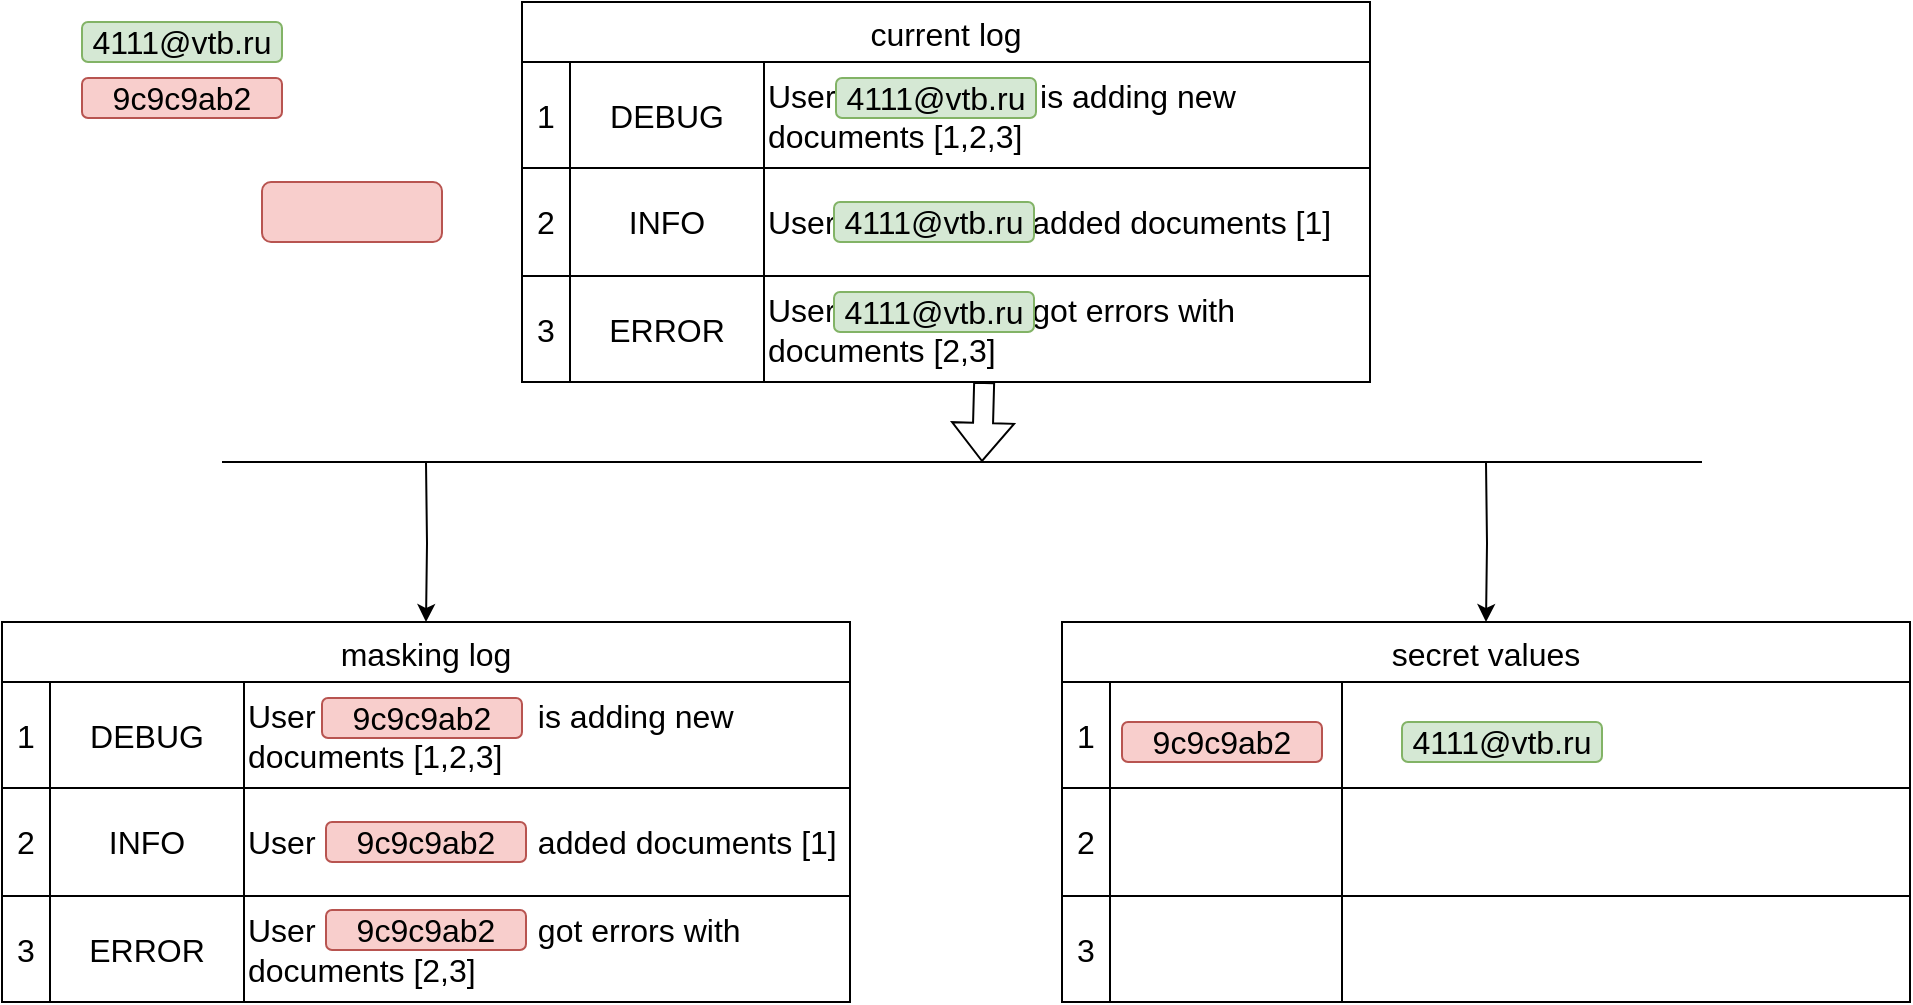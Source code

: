 <mxfile version="24.7.14">
  <diagram name="Страница — 1" id="ycBE9Uw_m0Uyuw0VL6rL">
    <mxGraphModel dx="1676" dy="527" grid="1" gridSize="10" guides="1" tooltips="1" connect="1" arrows="1" fold="1" page="1" pageScale="1" pageWidth="827" pageHeight="1169" math="0" shadow="0">
      <root>
        <mxCell id="0" />
        <mxCell id="1" parent="0" />
        <mxCell id="FCLQX8WhkADZpLjB1fGC-27" value="secret values" style="shape=table;startSize=30;container=1;collapsible=0;childLayout=tableLayout;strokeColor=default;fontSize=16;" vertex="1" parent="1">
          <mxGeometry x="480" y="410" width="424" height="190" as="geometry" />
        </mxCell>
        <mxCell id="FCLQX8WhkADZpLjB1fGC-28" value="" style="shape=tableRow;horizontal=0;startSize=0;swimlaneHead=0;swimlaneBody=0;strokeColor=inherit;top=0;left=0;bottom=0;right=0;collapsible=0;dropTarget=0;fillColor=none;points=[[0,0.5],[1,0.5]];portConstraint=eastwest;fontSize=16;" vertex="1" parent="FCLQX8WhkADZpLjB1fGC-27">
          <mxGeometry y="30" width="424" height="53" as="geometry" />
        </mxCell>
        <mxCell id="FCLQX8WhkADZpLjB1fGC-29" value="1" style="shape=partialRectangle;html=1;whiteSpace=wrap;connectable=0;strokeColor=inherit;overflow=hidden;fillColor=none;top=0;left=0;bottom=0;right=0;pointerEvents=1;fontSize=16;" vertex="1" parent="FCLQX8WhkADZpLjB1fGC-28">
          <mxGeometry width="24" height="53" as="geometry">
            <mxRectangle width="24" height="53" as="alternateBounds" />
          </mxGeometry>
        </mxCell>
        <mxCell id="FCLQX8WhkADZpLjB1fGC-30" value="" style="shape=partialRectangle;html=1;whiteSpace=wrap;connectable=0;strokeColor=inherit;overflow=hidden;fillColor=none;top=0;left=0;bottom=0;right=0;pointerEvents=1;fontSize=16;" vertex="1" parent="FCLQX8WhkADZpLjB1fGC-28">
          <mxGeometry x="24" width="116" height="53" as="geometry">
            <mxRectangle width="116" height="53" as="alternateBounds" />
          </mxGeometry>
        </mxCell>
        <mxCell id="FCLQX8WhkADZpLjB1fGC-31" value="" style="shape=partialRectangle;html=1;whiteSpace=wrap;connectable=0;strokeColor=inherit;overflow=hidden;fillColor=none;top=0;left=0;bottom=0;right=0;pointerEvents=1;fontSize=16;align=left;" vertex="1" parent="FCLQX8WhkADZpLjB1fGC-28">
          <mxGeometry x="140" width="284" height="53" as="geometry">
            <mxRectangle width="284" height="53" as="alternateBounds" />
          </mxGeometry>
        </mxCell>
        <mxCell id="FCLQX8WhkADZpLjB1fGC-32" value="" style="shape=tableRow;horizontal=0;startSize=0;swimlaneHead=0;swimlaneBody=0;strokeColor=inherit;top=0;left=0;bottom=0;right=0;collapsible=0;dropTarget=0;fillColor=none;points=[[0,0.5],[1,0.5]];portConstraint=eastwest;fontSize=16;" vertex="1" parent="FCLQX8WhkADZpLjB1fGC-27">
          <mxGeometry y="83" width="424" height="54" as="geometry" />
        </mxCell>
        <mxCell id="FCLQX8WhkADZpLjB1fGC-33" value="2" style="shape=partialRectangle;html=1;whiteSpace=wrap;connectable=0;strokeColor=inherit;overflow=hidden;fillColor=none;top=0;left=0;bottom=0;right=0;pointerEvents=1;fontSize=16;" vertex="1" parent="FCLQX8WhkADZpLjB1fGC-32">
          <mxGeometry width="24" height="54" as="geometry">
            <mxRectangle width="24" height="54" as="alternateBounds" />
          </mxGeometry>
        </mxCell>
        <mxCell id="FCLQX8WhkADZpLjB1fGC-34" value="" style="shape=partialRectangle;html=1;whiteSpace=wrap;connectable=0;strokeColor=inherit;overflow=hidden;fillColor=none;top=0;left=0;bottom=0;right=0;pointerEvents=1;fontSize=16;" vertex="1" parent="FCLQX8WhkADZpLjB1fGC-32">
          <mxGeometry x="24" width="116" height="54" as="geometry">
            <mxRectangle width="116" height="54" as="alternateBounds" />
          </mxGeometry>
        </mxCell>
        <mxCell id="FCLQX8WhkADZpLjB1fGC-35" value="" style="shape=partialRectangle;html=1;whiteSpace=wrap;connectable=0;strokeColor=inherit;overflow=hidden;fillColor=none;top=0;left=0;bottom=0;right=0;pointerEvents=1;fontSize=16;align=left;" vertex="1" parent="FCLQX8WhkADZpLjB1fGC-32">
          <mxGeometry x="140" width="284" height="54" as="geometry">
            <mxRectangle width="284" height="54" as="alternateBounds" />
          </mxGeometry>
        </mxCell>
        <mxCell id="FCLQX8WhkADZpLjB1fGC-36" value="" style="shape=tableRow;horizontal=0;startSize=0;swimlaneHead=0;swimlaneBody=0;strokeColor=inherit;top=0;left=0;bottom=0;right=0;collapsible=0;dropTarget=0;fillColor=none;points=[[0,0.5],[1,0.5]];portConstraint=eastwest;fontSize=16;" vertex="1" parent="FCLQX8WhkADZpLjB1fGC-27">
          <mxGeometry y="137" width="424" height="53" as="geometry" />
        </mxCell>
        <mxCell id="FCLQX8WhkADZpLjB1fGC-37" value="3" style="shape=partialRectangle;html=1;whiteSpace=wrap;connectable=0;strokeColor=inherit;overflow=hidden;fillColor=none;top=0;left=0;bottom=0;right=0;pointerEvents=1;fontSize=16;" vertex="1" parent="FCLQX8WhkADZpLjB1fGC-36">
          <mxGeometry width="24" height="53" as="geometry">
            <mxRectangle width="24" height="53" as="alternateBounds" />
          </mxGeometry>
        </mxCell>
        <mxCell id="FCLQX8WhkADZpLjB1fGC-38" value="" style="shape=partialRectangle;html=1;whiteSpace=wrap;connectable=0;strokeColor=inherit;overflow=hidden;fillColor=none;top=0;left=0;bottom=0;right=0;pointerEvents=1;fontSize=16;" vertex="1" parent="FCLQX8WhkADZpLjB1fGC-36">
          <mxGeometry x="24" width="116" height="53" as="geometry">
            <mxRectangle width="116" height="53" as="alternateBounds" />
          </mxGeometry>
        </mxCell>
        <mxCell id="FCLQX8WhkADZpLjB1fGC-39" value="" style="shape=partialRectangle;html=1;whiteSpace=wrap;connectable=0;strokeColor=inherit;overflow=hidden;fillColor=none;top=0;left=0;bottom=0;right=0;pointerEvents=1;fontSize=16;align=left;" vertex="1" parent="FCLQX8WhkADZpLjB1fGC-36">
          <mxGeometry x="140" width="284" height="53" as="geometry">
            <mxRectangle width="284" height="53" as="alternateBounds" />
          </mxGeometry>
        </mxCell>
        <mxCell id="FCLQX8WhkADZpLjB1fGC-1" value="current log" style="shape=table;startSize=30;container=1;collapsible=0;childLayout=tableLayout;strokeColor=default;fontSize=16;" vertex="1" parent="1">
          <mxGeometry x="210" y="100" width="424" height="190" as="geometry" />
        </mxCell>
        <mxCell id="FCLQX8WhkADZpLjB1fGC-2" value="" style="shape=tableRow;horizontal=0;startSize=0;swimlaneHead=0;swimlaneBody=0;strokeColor=inherit;top=0;left=0;bottom=0;right=0;collapsible=0;dropTarget=0;fillColor=none;points=[[0,0.5],[1,0.5]];portConstraint=eastwest;fontSize=16;" vertex="1" parent="FCLQX8WhkADZpLjB1fGC-1">
          <mxGeometry y="30" width="424" height="53" as="geometry" />
        </mxCell>
        <mxCell id="FCLQX8WhkADZpLjB1fGC-3" value="1" style="shape=partialRectangle;html=1;whiteSpace=wrap;connectable=0;strokeColor=inherit;overflow=hidden;fillColor=none;top=0;left=0;bottom=0;right=0;pointerEvents=1;fontSize=16;" vertex="1" parent="FCLQX8WhkADZpLjB1fGC-2">
          <mxGeometry width="24" height="53" as="geometry">
            <mxRectangle width="24" height="53" as="alternateBounds" />
          </mxGeometry>
        </mxCell>
        <mxCell id="FCLQX8WhkADZpLjB1fGC-4" value="DEBUG" style="shape=partialRectangle;html=1;whiteSpace=wrap;connectable=0;strokeColor=inherit;overflow=hidden;fillColor=none;top=0;left=0;bottom=0;right=0;pointerEvents=1;fontSize=16;" vertex="1" parent="FCLQX8WhkADZpLjB1fGC-2">
          <mxGeometry x="24" width="97" height="53" as="geometry">
            <mxRectangle width="97" height="53" as="alternateBounds" />
          </mxGeometry>
        </mxCell>
        <mxCell id="FCLQX8WhkADZpLjB1fGC-5" value="User&amp;nbsp; &amp;nbsp; &amp;nbsp; &amp;nbsp; &amp;nbsp; &amp;nbsp; &amp;nbsp; &amp;nbsp; &amp;nbsp; &amp;nbsp; &amp;nbsp;&amp;nbsp; is adding new documents [1,2,3]" style="shape=partialRectangle;html=1;whiteSpace=wrap;connectable=0;strokeColor=inherit;overflow=hidden;fillColor=none;top=0;left=0;bottom=0;right=0;pointerEvents=1;fontSize=16;align=left;" vertex="1" parent="FCLQX8WhkADZpLjB1fGC-2">
          <mxGeometry x="121" width="303" height="53" as="geometry">
            <mxRectangle width="303" height="53" as="alternateBounds" />
          </mxGeometry>
        </mxCell>
        <mxCell id="FCLQX8WhkADZpLjB1fGC-6" value="" style="shape=tableRow;horizontal=0;startSize=0;swimlaneHead=0;swimlaneBody=0;strokeColor=inherit;top=0;left=0;bottom=0;right=0;collapsible=0;dropTarget=0;fillColor=none;points=[[0,0.5],[1,0.5]];portConstraint=eastwest;fontSize=16;" vertex="1" parent="FCLQX8WhkADZpLjB1fGC-1">
          <mxGeometry y="83" width="424" height="54" as="geometry" />
        </mxCell>
        <mxCell id="FCLQX8WhkADZpLjB1fGC-7" value="2" style="shape=partialRectangle;html=1;whiteSpace=wrap;connectable=0;strokeColor=inherit;overflow=hidden;fillColor=none;top=0;left=0;bottom=0;right=0;pointerEvents=1;fontSize=16;" vertex="1" parent="FCLQX8WhkADZpLjB1fGC-6">
          <mxGeometry width="24" height="54" as="geometry">
            <mxRectangle width="24" height="54" as="alternateBounds" />
          </mxGeometry>
        </mxCell>
        <mxCell id="FCLQX8WhkADZpLjB1fGC-8" value="INFO" style="shape=partialRectangle;html=1;whiteSpace=wrap;connectable=0;strokeColor=inherit;overflow=hidden;fillColor=none;top=0;left=0;bottom=0;right=0;pointerEvents=1;fontSize=16;" vertex="1" parent="FCLQX8WhkADZpLjB1fGC-6">
          <mxGeometry x="24" width="97" height="54" as="geometry">
            <mxRectangle width="97" height="54" as="alternateBounds" />
          </mxGeometry>
        </mxCell>
        <mxCell id="FCLQX8WhkADZpLjB1fGC-9" value="User 4111@vtb.ru added documents [1]" style="shape=partialRectangle;html=1;whiteSpace=wrap;connectable=0;strokeColor=inherit;overflow=hidden;fillColor=none;top=0;left=0;bottom=0;right=0;pointerEvents=1;fontSize=16;align=left;" vertex="1" parent="FCLQX8WhkADZpLjB1fGC-6">
          <mxGeometry x="121" width="303" height="54" as="geometry">
            <mxRectangle width="303" height="54" as="alternateBounds" />
          </mxGeometry>
        </mxCell>
        <mxCell id="FCLQX8WhkADZpLjB1fGC-10" value="" style="shape=tableRow;horizontal=0;startSize=0;swimlaneHead=0;swimlaneBody=0;strokeColor=inherit;top=0;left=0;bottom=0;right=0;collapsible=0;dropTarget=0;fillColor=none;points=[[0,0.5],[1,0.5]];portConstraint=eastwest;fontSize=16;" vertex="1" parent="FCLQX8WhkADZpLjB1fGC-1">
          <mxGeometry y="137" width="424" height="53" as="geometry" />
        </mxCell>
        <mxCell id="FCLQX8WhkADZpLjB1fGC-11" value="3" style="shape=partialRectangle;html=1;whiteSpace=wrap;connectable=0;strokeColor=inherit;overflow=hidden;fillColor=none;top=0;left=0;bottom=0;right=0;pointerEvents=1;fontSize=16;" vertex="1" parent="FCLQX8WhkADZpLjB1fGC-10">
          <mxGeometry width="24" height="53" as="geometry">
            <mxRectangle width="24" height="53" as="alternateBounds" />
          </mxGeometry>
        </mxCell>
        <mxCell id="FCLQX8WhkADZpLjB1fGC-12" value="ERROR" style="shape=partialRectangle;html=1;whiteSpace=wrap;connectable=0;strokeColor=inherit;overflow=hidden;fillColor=none;top=0;left=0;bottom=0;right=0;pointerEvents=1;fontSize=16;" vertex="1" parent="FCLQX8WhkADZpLjB1fGC-10">
          <mxGeometry x="24" width="97" height="53" as="geometry">
            <mxRectangle width="97" height="53" as="alternateBounds" />
          </mxGeometry>
        </mxCell>
        <mxCell id="FCLQX8WhkADZpLjB1fGC-13" value="User 4111@vtb.ru got errors with documents [2,3]" style="shape=partialRectangle;html=1;whiteSpace=wrap;connectable=0;strokeColor=inherit;overflow=hidden;fillColor=none;top=0;left=0;bottom=0;right=0;pointerEvents=1;fontSize=16;align=left;" vertex="1" parent="FCLQX8WhkADZpLjB1fGC-10">
          <mxGeometry x="121" width="303" height="53" as="geometry">
            <mxRectangle width="303" height="53" as="alternateBounds" />
          </mxGeometry>
        </mxCell>
        <mxCell id="FCLQX8WhkADZpLjB1fGC-42" style="edgeStyle=orthogonalEdgeStyle;rounded=0;orthogonalLoop=1;jettySize=auto;html=1;" edge="1" parent="1" target="FCLQX8WhkADZpLjB1fGC-14">
          <mxGeometry relative="1" as="geometry">
            <mxPoint x="162" y="330" as="sourcePoint" />
          </mxGeometry>
        </mxCell>
        <mxCell id="FCLQX8WhkADZpLjB1fGC-14" value="masking log" style="shape=table;startSize=30;container=1;collapsible=0;childLayout=tableLayout;strokeColor=default;fontSize=16;" vertex="1" parent="1">
          <mxGeometry x="-50" y="410" width="424" height="190" as="geometry" />
        </mxCell>
        <mxCell id="FCLQX8WhkADZpLjB1fGC-15" value="" style="shape=tableRow;horizontal=0;startSize=0;swimlaneHead=0;swimlaneBody=0;strokeColor=inherit;top=0;left=0;bottom=0;right=0;collapsible=0;dropTarget=0;fillColor=none;points=[[0,0.5],[1,0.5]];portConstraint=eastwest;fontSize=16;" vertex="1" parent="FCLQX8WhkADZpLjB1fGC-14">
          <mxGeometry y="30" width="424" height="53" as="geometry" />
        </mxCell>
        <mxCell id="FCLQX8WhkADZpLjB1fGC-16" value="1" style="shape=partialRectangle;html=1;whiteSpace=wrap;connectable=0;strokeColor=inherit;overflow=hidden;fillColor=none;top=0;left=0;bottom=0;right=0;pointerEvents=1;fontSize=16;" vertex="1" parent="FCLQX8WhkADZpLjB1fGC-15">
          <mxGeometry width="24" height="53" as="geometry">
            <mxRectangle width="24" height="53" as="alternateBounds" />
          </mxGeometry>
        </mxCell>
        <mxCell id="FCLQX8WhkADZpLjB1fGC-17" value="DEBUG" style="shape=partialRectangle;html=1;whiteSpace=wrap;connectable=0;strokeColor=inherit;overflow=hidden;fillColor=none;top=0;left=0;bottom=0;right=0;pointerEvents=1;fontSize=16;" vertex="1" parent="FCLQX8WhkADZpLjB1fGC-15">
          <mxGeometry x="24" width="97" height="53" as="geometry">
            <mxRectangle width="97" height="53" as="alternateBounds" />
          </mxGeometry>
        </mxCell>
        <mxCell id="FCLQX8WhkADZpLjB1fGC-18" value="User &amp;nbsp; &amp;nbsp; &amp;nbsp; &amp;nbsp; &amp;nbsp;&amp;nbsp; &amp;nbsp; &amp;nbsp; &amp;nbsp; &amp;nbsp; &amp;nbsp;&amp;nbsp;&amp;nbsp;&amp;nbsp; is adding new documents [1,2,3]" style="shape=partialRectangle;html=1;whiteSpace=wrap;connectable=0;strokeColor=inherit;overflow=hidden;fillColor=none;top=0;left=0;bottom=0;right=0;pointerEvents=1;fontSize=16;align=left;" vertex="1" parent="FCLQX8WhkADZpLjB1fGC-15">
          <mxGeometry x="121" width="303" height="53" as="geometry">
            <mxRectangle width="303" height="53" as="alternateBounds" />
          </mxGeometry>
        </mxCell>
        <mxCell id="FCLQX8WhkADZpLjB1fGC-19" value="" style="shape=tableRow;horizontal=0;startSize=0;swimlaneHead=0;swimlaneBody=0;strokeColor=inherit;top=0;left=0;bottom=0;right=0;collapsible=0;dropTarget=0;fillColor=none;points=[[0,0.5],[1,0.5]];portConstraint=eastwest;fontSize=16;" vertex="1" parent="FCLQX8WhkADZpLjB1fGC-14">
          <mxGeometry y="83" width="424" height="54" as="geometry" />
        </mxCell>
        <mxCell id="FCLQX8WhkADZpLjB1fGC-20" value="2" style="shape=partialRectangle;html=1;whiteSpace=wrap;connectable=0;strokeColor=inherit;overflow=hidden;fillColor=none;top=0;left=0;bottom=0;right=0;pointerEvents=1;fontSize=16;" vertex="1" parent="FCLQX8WhkADZpLjB1fGC-19">
          <mxGeometry width="24" height="54" as="geometry">
            <mxRectangle width="24" height="54" as="alternateBounds" />
          </mxGeometry>
        </mxCell>
        <mxCell id="FCLQX8WhkADZpLjB1fGC-21" value="INFO" style="shape=partialRectangle;html=1;whiteSpace=wrap;connectable=0;strokeColor=inherit;overflow=hidden;fillColor=none;top=0;left=0;bottom=0;right=0;pointerEvents=1;fontSize=16;" vertex="1" parent="FCLQX8WhkADZpLjB1fGC-19">
          <mxGeometry x="24" width="97" height="54" as="geometry">
            <mxRectangle width="97" height="54" as="alternateBounds" />
          </mxGeometry>
        </mxCell>
        <mxCell id="FCLQX8WhkADZpLjB1fGC-22" value="User &amp;nbsp; &amp;nbsp; &amp;nbsp; &amp;nbsp; &amp;nbsp; &amp;nbsp; &amp;nbsp; &amp;nbsp; &amp;nbsp; &amp;nbsp; &amp;nbsp; &amp;nbsp; added documents [1]" style="shape=partialRectangle;html=1;whiteSpace=wrap;connectable=0;strokeColor=inherit;overflow=hidden;fillColor=none;top=0;left=0;bottom=0;right=0;pointerEvents=1;fontSize=16;align=left;" vertex="1" parent="FCLQX8WhkADZpLjB1fGC-19">
          <mxGeometry x="121" width="303" height="54" as="geometry">
            <mxRectangle width="303" height="54" as="alternateBounds" />
          </mxGeometry>
        </mxCell>
        <mxCell id="FCLQX8WhkADZpLjB1fGC-23" value="" style="shape=tableRow;horizontal=0;startSize=0;swimlaneHead=0;swimlaneBody=0;strokeColor=inherit;top=0;left=0;bottom=0;right=0;collapsible=0;dropTarget=0;fillColor=none;points=[[0,0.5],[1,0.5]];portConstraint=eastwest;fontSize=16;" vertex="1" parent="FCLQX8WhkADZpLjB1fGC-14">
          <mxGeometry y="137" width="424" height="53" as="geometry" />
        </mxCell>
        <mxCell id="FCLQX8WhkADZpLjB1fGC-24" value="3" style="shape=partialRectangle;html=1;whiteSpace=wrap;connectable=0;strokeColor=inherit;overflow=hidden;fillColor=none;top=0;left=0;bottom=0;right=0;pointerEvents=1;fontSize=16;" vertex="1" parent="FCLQX8WhkADZpLjB1fGC-23">
          <mxGeometry width="24" height="53" as="geometry">
            <mxRectangle width="24" height="53" as="alternateBounds" />
          </mxGeometry>
        </mxCell>
        <mxCell id="FCLQX8WhkADZpLjB1fGC-25" value="ERROR" style="shape=partialRectangle;html=1;whiteSpace=wrap;connectable=0;strokeColor=inherit;overflow=hidden;fillColor=none;top=0;left=0;bottom=0;right=0;pointerEvents=1;fontSize=16;" vertex="1" parent="FCLQX8WhkADZpLjB1fGC-23">
          <mxGeometry x="24" width="97" height="53" as="geometry">
            <mxRectangle width="97" height="53" as="alternateBounds" />
          </mxGeometry>
        </mxCell>
        <mxCell id="FCLQX8WhkADZpLjB1fGC-26" value="User &amp;nbsp; &amp;nbsp; &amp;nbsp; &amp;nbsp; &amp;nbsp; &amp;nbsp; &amp;nbsp; &amp;nbsp; &amp;nbsp; &amp;nbsp; &amp;nbsp; &amp;nbsp;  got errors with documents [2,3]" style="shape=partialRectangle;html=1;whiteSpace=wrap;connectable=0;strokeColor=inherit;overflow=hidden;fillColor=none;top=0;left=0;bottom=0;right=0;pointerEvents=1;fontSize=16;align=left;" vertex="1" parent="FCLQX8WhkADZpLjB1fGC-23">
          <mxGeometry x="121" width="303" height="53" as="geometry">
            <mxRectangle width="303" height="53" as="alternateBounds" />
          </mxGeometry>
        </mxCell>
        <mxCell id="FCLQX8WhkADZpLjB1fGC-43" style="edgeStyle=orthogonalEdgeStyle;rounded=0;orthogonalLoop=1;jettySize=auto;html=1;" edge="1" parent="1" target="FCLQX8WhkADZpLjB1fGC-27">
          <mxGeometry relative="1" as="geometry">
            <mxPoint x="692" y="330" as="sourcePoint" />
          </mxGeometry>
        </mxCell>
        <mxCell id="FCLQX8WhkADZpLjB1fGC-40" value="" style="shape=flexArrow;endArrow=classic;html=1;rounded=0;exitX=0.545;exitY=1;exitDx=0;exitDy=0;exitPerimeter=0;" edge="1" parent="1" source="FCLQX8WhkADZpLjB1fGC-10">
          <mxGeometry width="50" height="50" relative="1" as="geometry">
            <mxPoint x="390" y="380" as="sourcePoint" />
            <mxPoint x="440" y="330" as="targetPoint" />
          </mxGeometry>
        </mxCell>
        <mxCell id="FCLQX8WhkADZpLjB1fGC-41" value="" style="endArrow=none;html=1;rounded=0;" edge="1" parent="1">
          <mxGeometry width="50" height="50" relative="1" as="geometry">
            <mxPoint x="60" y="330" as="sourcePoint" />
            <mxPoint x="800" y="330" as="targetPoint" />
          </mxGeometry>
        </mxCell>
        <mxCell id="FCLQX8WhkADZpLjB1fGC-48" value="" style="rounded=1;whiteSpace=wrap;html=1;fillColor=#f8cecc;strokeColor=#b85450;" vertex="1" parent="1">
          <mxGeometry x="80" y="190" width="90" height="30" as="geometry" />
        </mxCell>
        <UserObject label="4111@vtb.ru" id="FCLQX8WhkADZpLjB1fGC-50">
          <mxCell style="rounded=1;whiteSpace=wrap;html=1;fillColor=#d5e8d4;strokeColor=#82b366;verticalAlign=middle;fontSize=16;" vertex="1" parent="1">
            <mxGeometry x="-10" y="110" width="100" height="20" as="geometry" />
          </mxCell>
        </UserObject>
        <UserObject label="4111@vtb.ru" id="FCLQX8WhkADZpLjB1fGC-51">
          <mxCell style="rounded=1;whiteSpace=wrap;html=1;fillColor=#d5e8d4;strokeColor=#82b366;verticalAlign=middle;fontSize=16;" vertex="1" parent="1">
            <mxGeometry x="367" y="138" width="100" height="20" as="geometry" />
          </mxCell>
        </UserObject>
        <UserObject label="4111@vtb.ru" id="FCLQX8WhkADZpLjB1fGC-52">
          <mxCell style="rounded=1;whiteSpace=wrap;html=1;fillColor=#d5e8d4;strokeColor=#82b366;verticalAlign=middle;fontSize=16;" vertex="1" parent="1">
            <mxGeometry x="366" y="200" width="100" height="20" as="geometry" />
          </mxCell>
        </UserObject>
        <UserObject label="4111@vtb.ru" id="FCLQX8WhkADZpLjB1fGC-53">
          <mxCell style="rounded=1;whiteSpace=wrap;html=1;fillColor=#d5e8d4;strokeColor=#82b366;verticalAlign=middle;fontSize=16;" vertex="1" parent="1">
            <mxGeometry x="366" y="245" width="100" height="20" as="geometry" />
          </mxCell>
        </UserObject>
        <UserObject label="4111@vtb.ru" id="FCLQX8WhkADZpLjB1fGC-54">
          <mxCell style="rounded=1;whiteSpace=wrap;html=1;fillColor=#d5e8d4;strokeColor=#82b366;verticalAlign=middle;fontSize=16;" vertex="1" parent="1">
            <mxGeometry x="650" y="460" width="100" height="20" as="geometry" />
          </mxCell>
        </UserObject>
        <UserObject label="9c9c9ab2 " id="FCLQX8WhkADZpLjB1fGC-55">
          <mxCell style="rounded=1;whiteSpace=wrap;html=1;fillColor=#f8cecc;strokeColor=#b85450;verticalAlign=middle;fontSize=16;" vertex="1" parent="1">
            <mxGeometry x="-10" y="138" width="100" height="20" as="geometry" />
          </mxCell>
        </UserObject>
        <UserObject label="9c9c9ab2 " id="FCLQX8WhkADZpLjB1fGC-56">
          <mxCell style="rounded=1;whiteSpace=wrap;html=1;fillColor=#f8cecc;strokeColor=#b85450;verticalAlign=middle;fontSize=16;" vertex="1" parent="1">
            <mxGeometry x="110" y="448" width="100" height="20" as="geometry" />
          </mxCell>
        </UserObject>
        <UserObject label="9c9c9ab2 " id="FCLQX8WhkADZpLjB1fGC-57">
          <mxCell style="rounded=1;whiteSpace=wrap;html=1;fillColor=#f8cecc;strokeColor=#b85450;verticalAlign=middle;fontSize=16;" vertex="1" parent="1">
            <mxGeometry x="112" y="510" width="100" height="20" as="geometry" />
          </mxCell>
        </UserObject>
        <UserObject label="9c9c9ab2 " id="FCLQX8WhkADZpLjB1fGC-59">
          <mxCell style="rounded=1;whiteSpace=wrap;html=1;fillColor=#f8cecc;strokeColor=#b85450;verticalAlign=middle;fontSize=16;" vertex="1" parent="1">
            <mxGeometry x="112" y="554" width="100" height="20" as="geometry" />
          </mxCell>
        </UserObject>
        <UserObject label="9c9c9ab2 " id="FCLQX8WhkADZpLjB1fGC-60">
          <mxCell style="rounded=1;whiteSpace=wrap;html=1;fillColor=#f8cecc;strokeColor=#b85450;verticalAlign=middle;fontSize=16;" vertex="1" parent="1">
            <mxGeometry x="510" y="460" width="100" height="20" as="geometry" />
          </mxCell>
        </UserObject>
      </root>
    </mxGraphModel>
  </diagram>
</mxfile>
